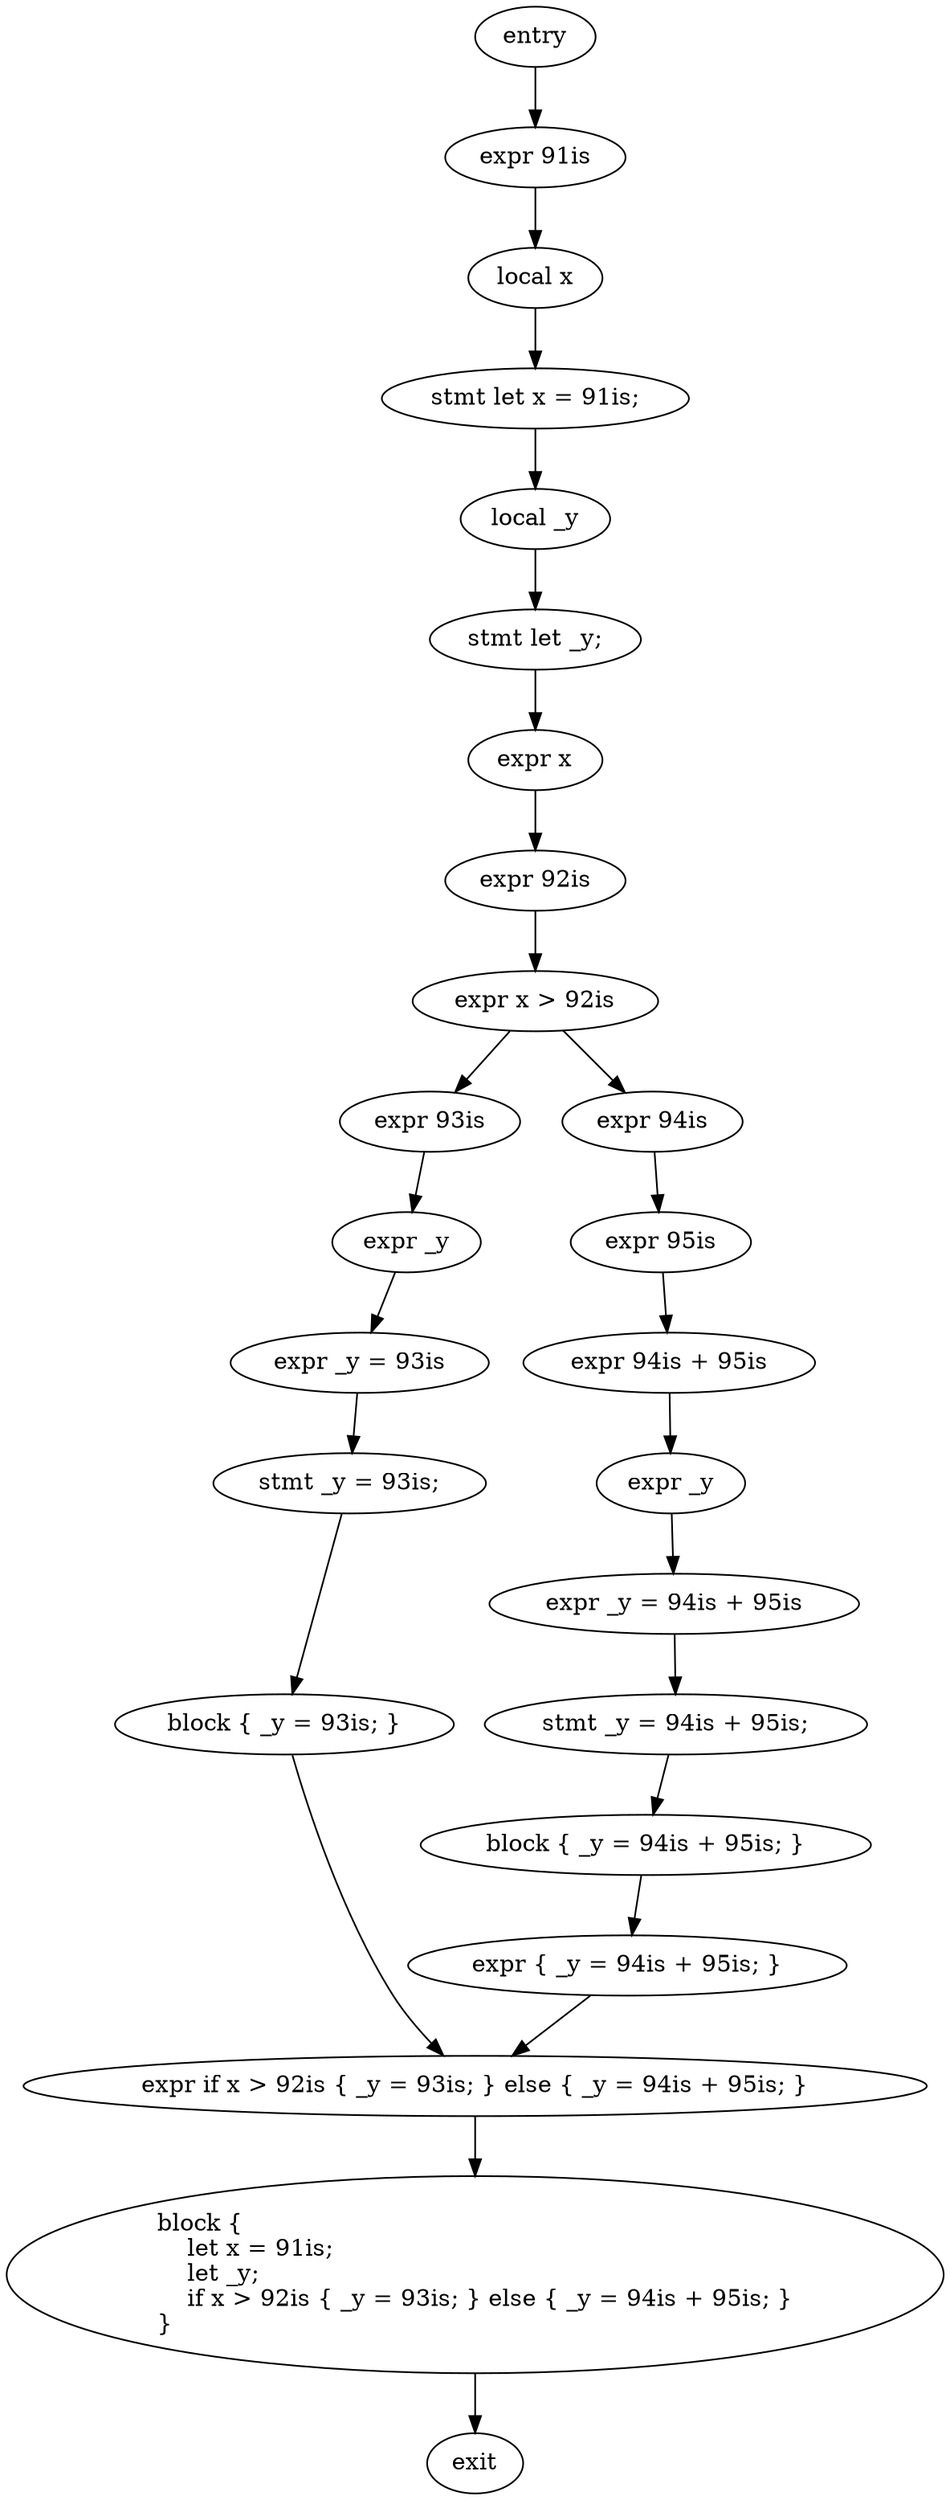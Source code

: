 digraph block {
    N0[label="entry"];
    N1[label="exit"];
    N2[label="expr 91is"];
    N3[label="local x"];
    N4[label="stmt let x = 91is;"];
    N5[label="local _y"];
    N6[label="stmt let _y;"];
    N7[label="expr x"];
    N8[label="expr 92is"];
    N9[label="expr x > 92is"];
    N10[label="expr 93is"];
    N11[label="expr _y"];
    N12[label="expr _y = 93is"];
    N13[label="stmt _y = 93is;"];
    N14[label="block { _y = 93is; }"];
    N15[label="expr 94is"];
    N16[label="expr 95is"];
    N17[label="expr 94is + 95is"];
    N18[label="expr _y"];
    N19[label="expr _y = 94is + 95is"];
    N20[label="stmt _y = 94is + 95is;"];
    N21[label="block { _y = 94is + 95is; }"];
    N22[label="expr { _y = 94is + 95is; }"];
    N23[label="expr if x > 92is { _y = 93is; } else { _y = 94is + 95is; }"];
    N24[label="block {\l    let x = 91is;\l    let _y;\l    if x > 92is { _y = 93is; } else { _y = 94is + 95is; }\l}\l"];
    N0 -> N2;
    N2 -> N3;
    N3 -> N4;
    N4 -> N5;
    N5 -> N6;
    N6 -> N7;
    N7 -> N8;
    N8 -> N9;
    N9 -> N10;
    N10 -> N11;
    N11 -> N12;
    N12 -> N13;
    N13 -> N14;
    N9 -> N15;
    N15 -> N16;
    N16 -> N17;
    N17 -> N18;
    N18 -> N19;
    N19 -> N20;
    N20 -> N21;
    N21 -> N22;
    N14 -> N23;
    N22 -> N23;
    N23 -> N24;
    N24 -> N1;
}
